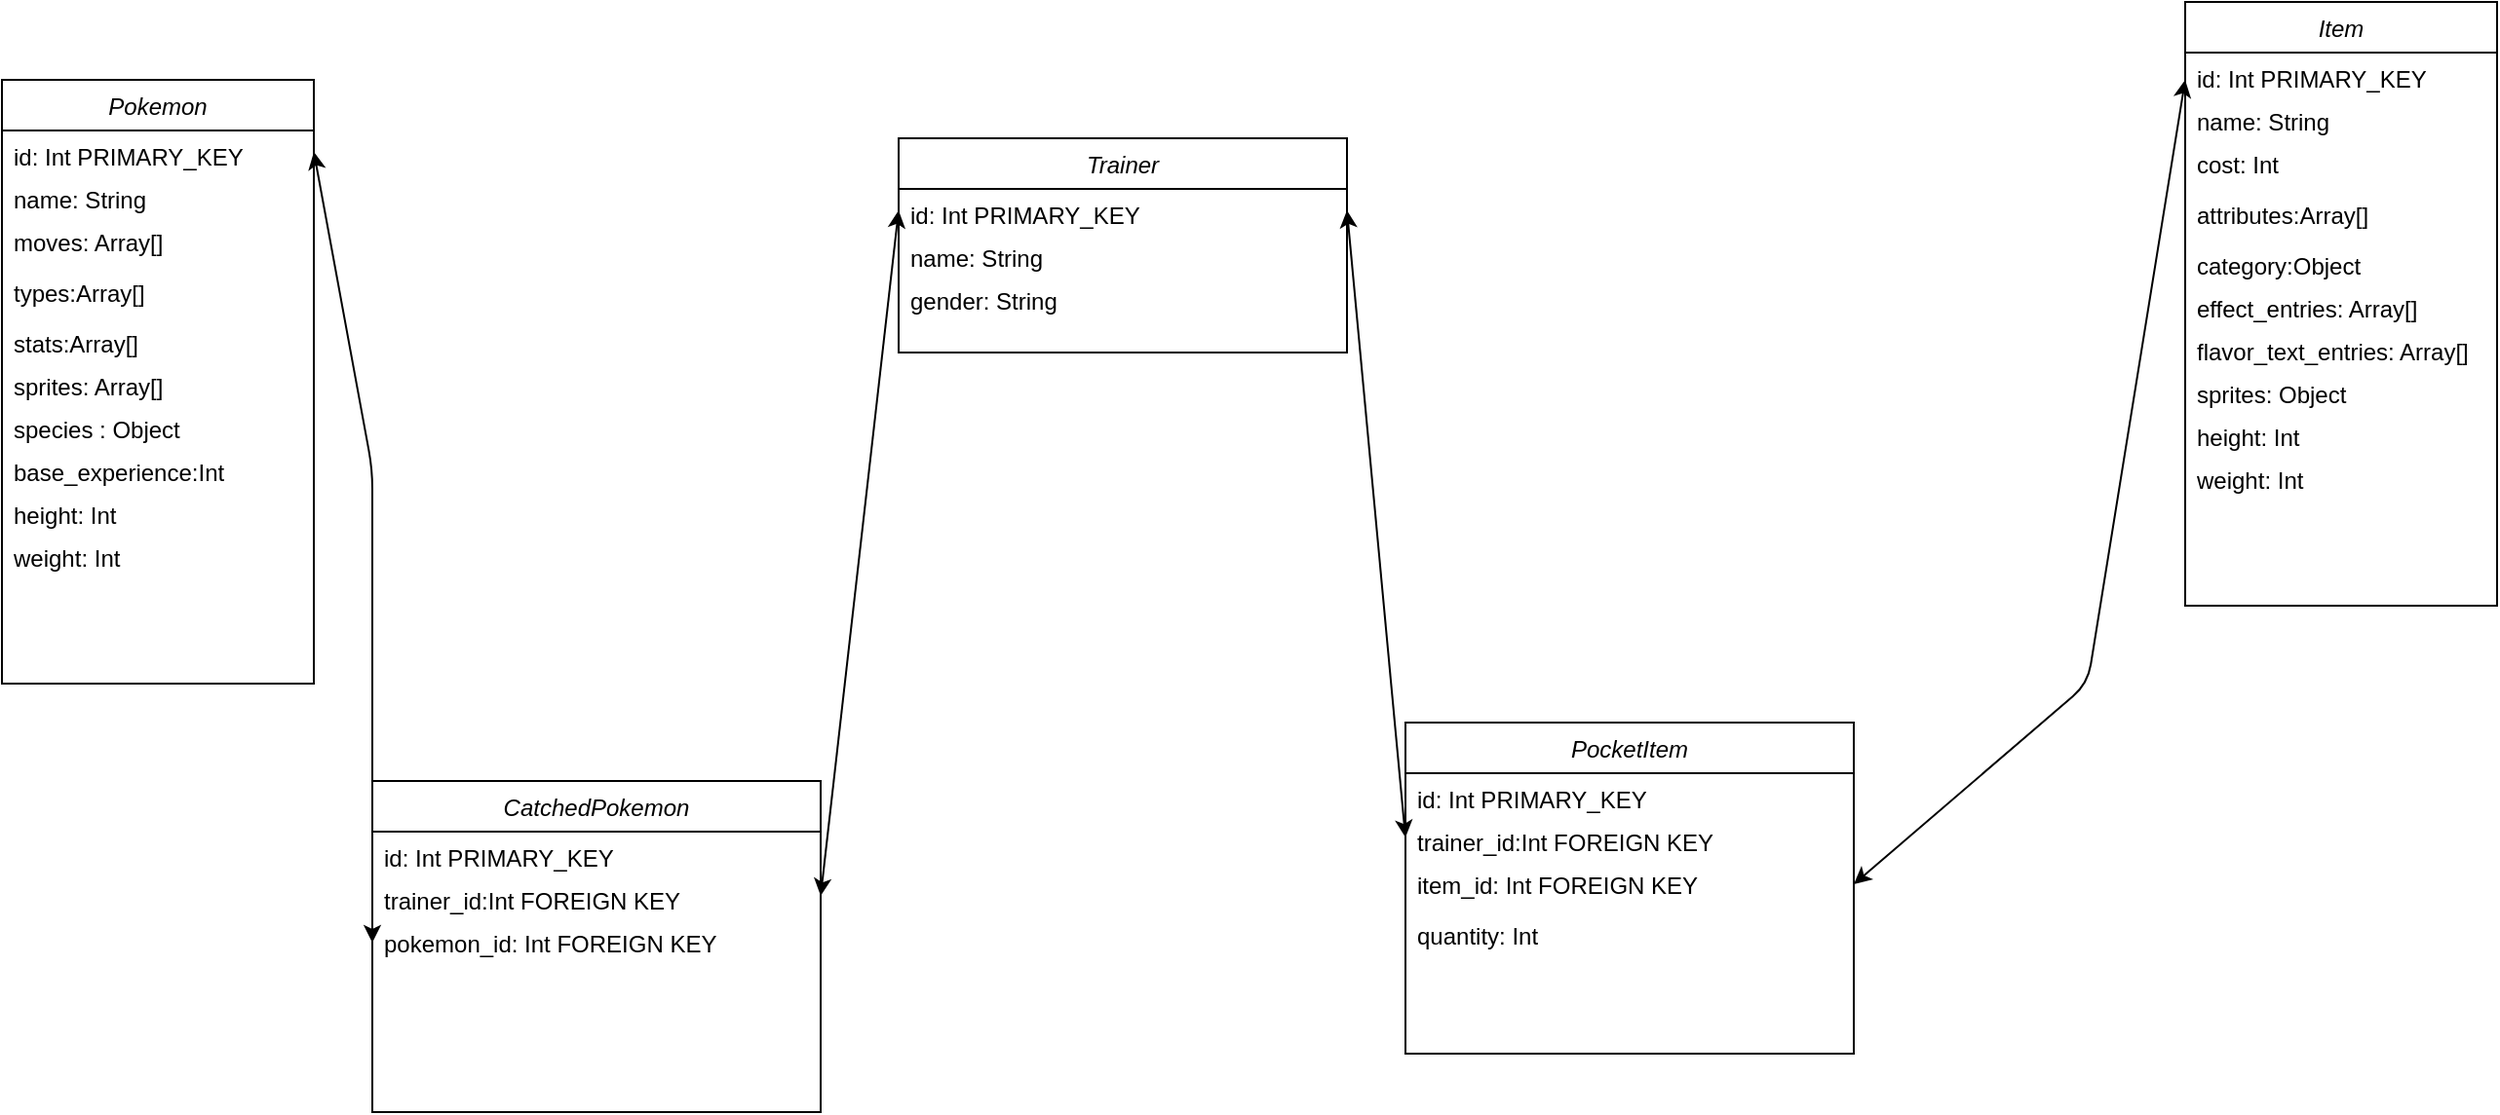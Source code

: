 <mxfile version="14.6.13" type="device"><diagram id="C5RBs43oDa-KdzZeNtuy" name="Page-1"><mxGraphModel dx="2404" dy="1172" grid="1" gridSize="10" guides="1" tooltips="1" connect="1" arrows="1" fold="1" page="1" pageScale="1" pageWidth="827" pageHeight="1169" math="0" shadow="0"><root><mxCell id="WIyWlLk6GJQsqaUBKTNV-0"/><mxCell id="WIyWlLk6GJQsqaUBKTNV-1" parent="WIyWlLk6GJQsqaUBKTNV-0"/><mxCell id="zkfFHV4jXpPFQw0GAbJ--0" value="Pokemon" style="swimlane;fontStyle=2;align=center;verticalAlign=top;childLayout=stackLayout;horizontal=1;startSize=26;horizontalStack=0;resizeParent=1;resizeLast=0;collapsible=1;marginBottom=0;rounded=0;shadow=0;strokeWidth=1;" parent="WIyWlLk6GJQsqaUBKTNV-1" vertex="1"><mxGeometry x="-640" y="160" width="160" height="310" as="geometry"><mxRectangle x="220" y="120" width="160" height="26" as="alternateBounds"/></mxGeometry></mxCell><mxCell id="9baIeBi0MdaMWYdWYzc1-4" value="id: Int PRIMARY_KEY" style="text;align=left;verticalAlign=top;spacingLeft=4;spacingRight=4;overflow=hidden;rotatable=0;points=[[0,0.5],[1,0.5]];portConstraint=eastwest;rounded=0;shadow=0;html=0;" vertex="1" parent="zkfFHV4jXpPFQw0GAbJ--0"><mxGeometry y="26" width="160" height="22" as="geometry"/></mxCell><mxCell id="9baIeBi0MdaMWYdWYzc1-8" value="name: String" style="text;align=left;verticalAlign=top;spacingLeft=4;spacingRight=4;overflow=hidden;rotatable=0;points=[[0,0.5],[1,0.5]];portConstraint=eastwest;rounded=0;shadow=0;html=0;" vertex="1" parent="zkfFHV4jXpPFQw0GAbJ--0"><mxGeometry y="48" width="160" height="22" as="geometry"/></mxCell><mxCell id="zkfFHV4jXpPFQw0GAbJ--1" value="moves: Array[]" style="text;align=left;verticalAlign=top;spacingLeft=4;spacingRight=4;overflow=hidden;rotatable=0;points=[[0,0.5],[1,0.5]];portConstraint=eastwest;" parent="zkfFHV4jXpPFQw0GAbJ--0" vertex="1"><mxGeometry y="70" width="160" height="26" as="geometry"/></mxCell><mxCell id="zkfFHV4jXpPFQw0GAbJ--2" value="types:Array[]" style="text;align=left;verticalAlign=top;spacingLeft=4;spacingRight=4;overflow=hidden;rotatable=0;points=[[0,0.5],[1,0.5]];portConstraint=eastwest;rounded=0;shadow=0;html=0;" parent="zkfFHV4jXpPFQw0GAbJ--0" vertex="1"><mxGeometry y="96" width="160" height="26" as="geometry"/></mxCell><mxCell id="zkfFHV4jXpPFQw0GAbJ--3" value="stats:Array[]" style="text;align=left;verticalAlign=top;spacingLeft=4;spacingRight=4;overflow=hidden;rotatable=0;points=[[0,0.5],[1,0.5]];portConstraint=eastwest;rounded=0;shadow=0;html=0;" parent="zkfFHV4jXpPFQw0GAbJ--0" vertex="1"><mxGeometry y="122" width="160" height="22" as="geometry"/></mxCell><mxCell id="9baIeBi0MdaMWYdWYzc1-1" value="sprites: Array[]" style="text;align=left;verticalAlign=top;spacingLeft=4;spacingRight=4;overflow=hidden;rotatable=0;points=[[0,0.5],[1,0.5]];portConstraint=eastwest;rounded=0;shadow=0;html=0;" vertex="1" parent="zkfFHV4jXpPFQw0GAbJ--0"><mxGeometry y="144" width="160" height="22" as="geometry"/></mxCell><mxCell id="9baIeBi0MdaMWYdWYzc1-2" value="species : Object" style="text;align=left;verticalAlign=top;spacingLeft=4;spacingRight=4;overflow=hidden;rotatable=0;points=[[0,0.5],[1,0.5]];portConstraint=eastwest;rounded=0;shadow=0;html=0;" vertex="1" parent="zkfFHV4jXpPFQw0GAbJ--0"><mxGeometry y="166" width="160" height="22" as="geometry"/></mxCell><mxCell id="9baIeBi0MdaMWYdWYzc1-3" value="base_experience:Int" style="text;align=left;verticalAlign=top;spacingLeft=4;spacingRight=4;overflow=hidden;rotatable=0;points=[[0,0.5],[1,0.5]];portConstraint=eastwest;rounded=0;shadow=0;html=0;" vertex="1" parent="zkfFHV4jXpPFQw0GAbJ--0"><mxGeometry y="188" width="160" height="22" as="geometry"/></mxCell><mxCell id="9baIeBi0MdaMWYdWYzc1-6" value="height: Int" style="text;align=left;verticalAlign=top;spacingLeft=4;spacingRight=4;overflow=hidden;rotatable=0;points=[[0,0.5],[1,0.5]];portConstraint=eastwest;rounded=0;shadow=0;html=0;" vertex="1" parent="zkfFHV4jXpPFQw0GAbJ--0"><mxGeometry y="210" width="160" height="22" as="geometry"/></mxCell><mxCell id="9baIeBi0MdaMWYdWYzc1-7" value="weight: Int&#10;" style="text;align=left;verticalAlign=top;spacingLeft=4;spacingRight=4;overflow=hidden;rotatable=0;points=[[0,0.5],[1,0.5]];portConstraint=eastwest;rounded=0;shadow=0;html=0;" vertex="1" parent="zkfFHV4jXpPFQw0GAbJ--0"><mxGeometry y="232" width="160" height="22" as="geometry"/></mxCell><mxCell id="9baIeBi0MdaMWYdWYzc1-9" value="Item" style="swimlane;fontStyle=2;align=center;verticalAlign=top;childLayout=stackLayout;horizontal=1;startSize=26;horizontalStack=0;resizeParent=1;resizeLast=0;collapsible=1;marginBottom=0;rounded=0;shadow=0;strokeWidth=1;" vertex="1" parent="WIyWlLk6GJQsqaUBKTNV-1"><mxGeometry x="480" y="120" width="160" height="310" as="geometry"><mxRectangle x="220" y="120" width="160" height="26" as="alternateBounds"/></mxGeometry></mxCell><mxCell id="9baIeBi0MdaMWYdWYzc1-10" value="id: Int PRIMARY_KEY" style="text;align=left;verticalAlign=top;spacingLeft=4;spacingRight=4;overflow=hidden;rotatable=0;points=[[0,0.5],[1,0.5]];portConstraint=eastwest;rounded=0;shadow=0;html=0;" vertex="1" parent="9baIeBi0MdaMWYdWYzc1-9"><mxGeometry y="26" width="160" height="22" as="geometry"/></mxCell><mxCell id="9baIeBi0MdaMWYdWYzc1-11" value="name: String" style="text;align=left;verticalAlign=top;spacingLeft=4;spacingRight=4;overflow=hidden;rotatable=0;points=[[0,0.5],[1,0.5]];portConstraint=eastwest;rounded=0;shadow=0;html=0;" vertex="1" parent="9baIeBi0MdaMWYdWYzc1-9"><mxGeometry y="48" width="160" height="22" as="geometry"/></mxCell><mxCell id="9baIeBi0MdaMWYdWYzc1-12" value="cost: Int" style="text;align=left;verticalAlign=top;spacingLeft=4;spacingRight=4;overflow=hidden;rotatable=0;points=[[0,0.5],[1,0.5]];portConstraint=eastwest;" vertex="1" parent="9baIeBi0MdaMWYdWYzc1-9"><mxGeometry y="70" width="160" height="26" as="geometry"/></mxCell><mxCell id="9baIeBi0MdaMWYdWYzc1-13" value="attributes:Array[]" style="text;align=left;verticalAlign=top;spacingLeft=4;spacingRight=4;overflow=hidden;rotatable=0;points=[[0,0.5],[1,0.5]];portConstraint=eastwest;rounded=0;shadow=0;html=0;" vertex="1" parent="9baIeBi0MdaMWYdWYzc1-9"><mxGeometry y="96" width="160" height="26" as="geometry"/></mxCell><mxCell id="9baIeBi0MdaMWYdWYzc1-14" value="category:Object" style="text;align=left;verticalAlign=top;spacingLeft=4;spacingRight=4;overflow=hidden;rotatable=0;points=[[0,0.5],[1,0.5]];portConstraint=eastwest;rounded=0;shadow=0;html=0;" vertex="1" parent="9baIeBi0MdaMWYdWYzc1-9"><mxGeometry y="122" width="160" height="22" as="geometry"/></mxCell><mxCell id="9baIeBi0MdaMWYdWYzc1-15" value="effect_entries: Array[]" style="text;align=left;verticalAlign=top;spacingLeft=4;spacingRight=4;overflow=hidden;rotatable=0;points=[[0,0.5],[1,0.5]];portConstraint=eastwest;rounded=0;shadow=0;html=0;" vertex="1" parent="9baIeBi0MdaMWYdWYzc1-9"><mxGeometry y="144" width="160" height="22" as="geometry"/></mxCell><mxCell id="9baIeBi0MdaMWYdWYzc1-16" value="flavor_text_entries: Array[]" style="text;align=left;verticalAlign=top;spacingLeft=4;spacingRight=4;overflow=hidden;rotatable=0;points=[[0,0.5],[1,0.5]];portConstraint=eastwest;rounded=0;shadow=0;html=0;" vertex="1" parent="9baIeBi0MdaMWYdWYzc1-9"><mxGeometry y="166" width="160" height="22" as="geometry"/></mxCell><mxCell id="9baIeBi0MdaMWYdWYzc1-17" value="sprites: Object" style="text;align=left;verticalAlign=top;spacingLeft=4;spacingRight=4;overflow=hidden;rotatable=0;points=[[0,0.5],[1,0.5]];portConstraint=eastwest;rounded=0;shadow=0;html=0;" vertex="1" parent="9baIeBi0MdaMWYdWYzc1-9"><mxGeometry y="188" width="160" height="22" as="geometry"/></mxCell><mxCell id="9baIeBi0MdaMWYdWYzc1-18" value="height: Int" style="text;align=left;verticalAlign=top;spacingLeft=4;spacingRight=4;overflow=hidden;rotatable=0;points=[[0,0.5],[1,0.5]];portConstraint=eastwest;rounded=0;shadow=0;html=0;" vertex="1" parent="9baIeBi0MdaMWYdWYzc1-9"><mxGeometry y="210" width="160" height="22" as="geometry"/></mxCell><mxCell id="9baIeBi0MdaMWYdWYzc1-19" value="weight: Int&#10;" style="text;align=left;verticalAlign=top;spacingLeft=4;spacingRight=4;overflow=hidden;rotatable=0;points=[[0,0.5],[1,0.5]];portConstraint=eastwest;rounded=0;shadow=0;html=0;" vertex="1" parent="9baIeBi0MdaMWYdWYzc1-9"><mxGeometry y="232" width="160" height="22" as="geometry"/></mxCell><mxCell id="9baIeBi0MdaMWYdWYzc1-20" value="Trainer" style="swimlane;fontStyle=2;align=center;verticalAlign=top;childLayout=stackLayout;horizontal=1;startSize=26;horizontalStack=0;resizeParent=1;resizeLast=0;collapsible=1;marginBottom=0;rounded=0;shadow=0;strokeWidth=1;" vertex="1" parent="WIyWlLk6GJQsqaUBKTNV-1"><mxGeometry x="-180" y="190" width="230" height="110" as="geometry"><mxRectangle x="220" y="120" width="160" height="26" as="alternateBounds"/></mxGeometry></mxCell><mxCell id="9baIeBi0MdaMWYdWYzc1-21" value="id: Int PRIMARY_KEY" style="text;align=left;verticalAlign=top;spacingLeft=4;spacingRight=4;overflow=hidden;rotatable=0;points=[[0,0.5],[1,0.5]];portConstraint=eastwest;rounded=0;shadow=0;html=0;" vertex="1" parent="9baIeBi0MdaMWYdWYzc1-20"><mxGeometry y="26" width="230" height="22" as="geometry"/></mxCell><mxCell id="9baIeBi0MdaMWYdWYzc1-22" value="name: String" style="text;align=left;verticalAlign=top;spacingLeft=4;spacingRight=4;overflow=hidden;rotatable=0;points=[[0,0.5],[1,0.5]];portConstraint=eastwest;rounded=0;shadow=0;html=0;" vertex="1" parent="9baIeBi0MdaMWYdWYzc1-20"><mxGeometry y="48" width="230" height="22" as="geometry"/></mxCell><mxCell id="9baIeBi0MdaMWYdWYzc1-23" value="gender: String" style="text;align=left;verticalAlign=top;spacingLeft=4;spacingRight=4;overflow=hidden;rotatable=0;points=[[0,0.5],[1,0.5]];portConstraint=eastwest;" vertex="1" parent="9baIeBi0MdaMWYdWYzc1-20"><mxGeometry y="70" width="230" height="26" as="geometry"/></mxCell><mxCell id="9baIeBi0MdaMWYdWYzc1-32" value="PocketItem" style="swimlane;fontStyle=2;align=center;verticalAlign=top;childLayout=stackLayout;horizontal=1;startSize=26;horizontalStack=0;resizeParent=1;resizeLast=0;collapsible=1;marginBottom=0;rounded=0;shadow=0;strokeWidth=1;" vertex="1" parent="WIyWlLk6GJQsqaUBKTNV-1"><mxGeometry x="80" y="490" width="230" height="170" as="geometry"><mxRectangle x="220" y="120" width="160" height="26" as="alternateBounds"/></mxGeometry></mxCell><mxCell id="9baIeBi0MdaMWYdWYzc1-33" value="id: Int PRIMARY_KEY" style="text;align=left;verticalAlign=top;spacingLeft=4;spacingRight=4;overflow=hidden;rotatable=0;points=[[0,0.5],[1,0.5]];portConstraint=eastwest;rounded=0;shadow=0;html=0;" vertex="1" parent="9baIeBi0MdaMWYdWYzc1-32"><mxGeometry y="26" width="230" height="22" as="geometry"/></mxCell><mxCell id="9baIeBi0MdaMWYdWYzc1-34" value="trainer_id:Int FOREIGN KEY" style="text;align=left;verticalAlign=top;spacingLeft=4;spacingRight=4;overflow=hidden;rotatable=0;points=[[0,0.5],[1,0.5]];portConstraint=eastwest;rounded=0;shadow=0;html=0;" vertex="1" parent="9baIeBi0MdaMWYdWYzc1-32"><mxGeometry y="48" width="230" height="22" as="geometry"/></mxCell><mxCell id="9baIeBi0MdaMWYdWYzc1-35" value="item_id: Int FOREIGN KEY" style="text;align=left;verticalAlign=top;spacingLeft=4;spacingRight=4;overflow=hidden;rotatable=0;points=[[0,0.5],[1,0.5]];portConstraint=eastwest;" vertex="1" parent="9baIeBi0MdaMWYdWYzc1-32"><mxGeometry y="70" width="230" height="26" as="geometry"/></mxCell><mxCell id="9baIeBi0MdaMWYdWYzc1-43" value="quantity: Int" style="text;align=left;verticalAlign=top;spacingLeft=4;spacingRight=4;overflow=hidden;rotatable=0;points=[[0,0.5],[1,0.5]];portConstraint=eastwest;" vertex="1" parent="9baIeBi0MdaMWYdWYzc1-32"><mxGeometry y="96" width="230" height="26" as="geometry"/></mxCell><mxCell id="9baIeBi0MdaMWYdWYzc1-44" value="" style="endArrow=classic;startArrow=classic;html=1;entryX=0;entryY=0.636;entryDx=0;entryDy=0;entryPerimeter=0;exitX=1;exitY=0.5;exitDx=0;exitDy=0;" edge="1" parent="WIyWlLk6GJQsqaUBKTNV-1" source="9baIeBi0MdaMWYdWYzc1-35" target="9baIeBi0MdaMWYdWYzc1-10"><mxGeometry width="50" height="50" relative="1" as="geometry"><mxPoint x="200" y="450" as="sourcePoint"/><mxPoint x="460" y="160" as="targetPoint"/><Array as="points"><mxPoint x="430" y="470"/></Array></mxGeometry></mxCell><mxCell id="9baIeBi0MdaMWYdWYzc1-45" value="" style="endArrow=classic;startArrow=classic;html=1;entryX=1;entryY=0.5;entryDx=0;entryDy=0;exitX=0;exitY=0.5;exitDx=0;exitDy=0;" edge="1" parent="WIyWlLk6GJQsqaUBKTNV-1" source="9baIeBi0MdaMWYdWYzc1-34" target="9baIeBi0MdaMWYdWYzc1-21"><mxGeometry width="50" height="50" relative="1" as="geometry"><mxPoint x="-10" y="560" as="sourcePoint"/><mxPoint x="250" y="400" as="targetPoint"/><Array as="points"/></mxGeometry></mxCell><mxCell id="9baIeBi0MdaMWYdWYzc1-46" value="CatchedPokemon" style="swimlane;fontStyle=2;align=center;verticalAlign=top;childLayout=stackLayout;horizontal=1;startSize=26;horizontalStack=0;resizeParent=1;resizeLast=0;collapsible=1;marginBottom=0;rounded=0;shadow=0;strokeWidth=1;" vertex="1" parent="WIyWlLk6GJQsqaUBKTNV-1"><mxGeometry x="-450" y="520" width="230" height="170" as="geometry"><mxRectangle x="220" y="120" width="160" height="26" as="alternateBounds"/></mxGeometry></mxCell><mxCell id="9baIeBi0MdaMWYdWYzc1-47" value="id: Int PRIMARY_KEY" style="text;align=left;verticalAlign=top;spacingLeft=4;spacingRight=4;overflow=hidden;rotatable=0;points=[[0,0.5],[1,0.5]];portConstraint=eastwest;rounded=0;shadow=0;html=0;" vertex="1" parent="9baIeBi0MdaMWYdWYzc1-46"><mxGeometry y="26" width="230" height="22" as="geometry"/></mxCell><mxCell id="9baIeBi0MdaMWYdWYzc1-48" value="trainer_id:Int FOREIGN KEY" style="text;align=left;verticalAlign=top;spacingLeft=4;spacingRight=4;overflow=hidden;rotatable=0;points=[[0,0.5],[1,0.5]];portConstraint=eastwest;rounded=0;shadow=0;html=0;" vertex="1" parent="9baIeBi0MdaMWYdWYzc1-46"><mxGeometry y="48" width="230" height="22" as="geometry"/></mxCell><mxCell id="9baIeBi0MdaMWYdWYzc1-49" value="pokemon_id: Int FOREIGN KEY" style="text;align=left;verticalAlign=top;spacingLeft=4;spacingRight=4;overflow=hidden;rotatable=0;points=[[0,0.5],[1,0.5]];portConstraint=eastwest;" vertex="1" parent="9baIeBi0MdaMWYdWYzc1-46"><mxGeometry y="70" width="230" height="26" as="geometry"/></mxCell><mxCell id="9baIeBi0MdaMWYdWYzc1-51" value="" style="endArrow=classic;startArrow=classic;html=1;entryX=1;entryY=0.5;entryDx=0;entryDy=0;exitX=0;exitY=0.5;exitDx=0;exitDy=0;" edge="1" parent="WIyWlLk6GJQsqaUBKTNV-1" source="9baIeBi0MdaMWYdWYzc1-49" target="9baIeBi0MdaMWYdWYzc1-4"><mxGeometry width="50" height="50" relative="1" as="geometry"><mxPoint x="-180" y="480" as="sourcePoint"/><mxPoint x="-130" y="430" as="targetPoint"/><Array as="points"><mxPoint x="-450" y="360"/></Array></mxGeometry></mxCell><mxCell id="9baIeBi0MdaMWYdWYzc1-53" value="" style="endArrow=classic;startArrow=classic;html=1;exitX=1;exitY=0.5;exitDx=0;exitDy=0;entryX=0;entryY=0.5;entryDx=0;entryDy=0;" edge="1" parent="WIyWlLk6GJQsqaUBKTNV-1" source="9baIeBi0MdaMWYdWYzc1-48" target="9baIeBi0MdaMWYdWYzc1-21"><mxGeometry width="50" height="50" relative="1" as="geometry"><mxPoint x="-180" y="480" as="sourcePoint"/><mxPoint x="-250" y="250" as="targetPoint"/><Array as="points"/></mxGeometry></mxCell></root></mxGraphModel></diagram></mxfile>